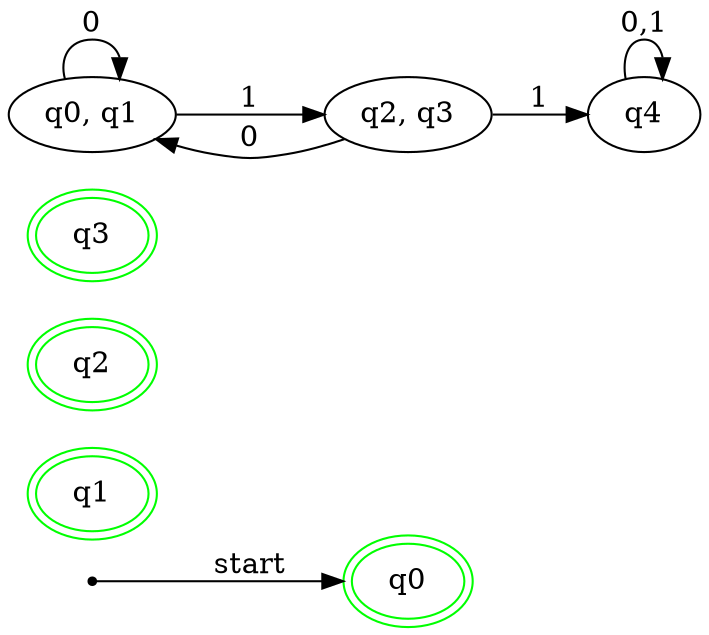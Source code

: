 strict digraph "" {
	graph [rankdir=LR];
	q0	[color="green:green",
		peripheries=2];
	qi	[shape=point];
	qi -> q0	[label=start];
	q1	[color="green:green",
		peripheries=2];
	q2	[color="green:green",
		peripheries=2];
	q3	[color="green:green",
		peripheries=2];
	"q0, q1" -> "q0, q1"	[label=0];
	"q0, q1" -> "q2, q3"	[label=1];
	"q2, q3" -> "q0, q1"	[label=0];
	"q2, q3" -> q4	[label=1];
	q4 -> q4	[label="0,1"];
}
